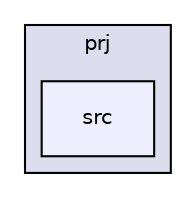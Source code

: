 digraph G {
  compound=true
  node [ fontsize="10", fontname="Helvetica"];
  edge [ labelfontsize="10", labelfontname="Helvetica"];
  subgraph clusterdir_a5f305ca5aac4e0f115011aaf1f91632 {
    graph [ bgcolor="#ddddee", pencolor="black", label="prj" fontname="Helvetica", fontsize="10", URL="dir_a5f305ca5aac4e0f115011aaf1f91632.html"]
  dir_22335a817dbbc22530b4ecf2785a5321 [shape=box, label="src", style="filled", fillcolor="#eeeeff", pencolor="black", URL="dir_22335a817dbbc22530b4ecf2785a5321.html"];
  }
}
